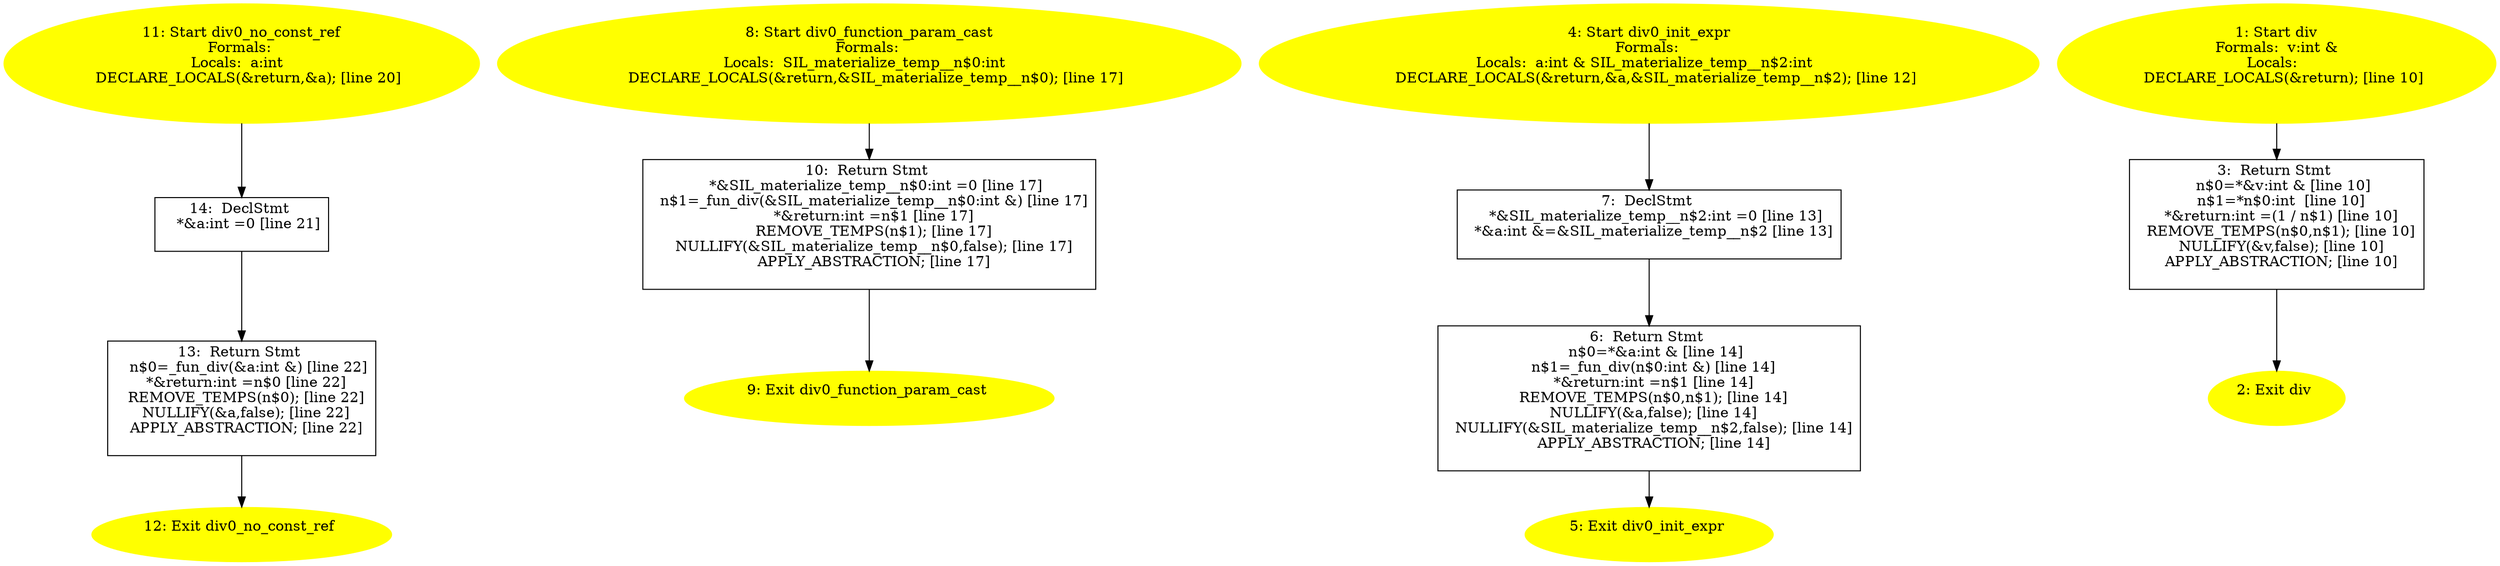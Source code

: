 digraph iCFG {
14 [label="14:  DeclStmt \n   *&a:int =0 [line 21]\n " shape="box"]
	

	 14 -> 13 ;
13 [label="13:  Return Stmt \n   n$0=_fun_div(&a:int &) [line 22]\n  *&return:int =n$0 [line 22]\n  REMOVE_TEMPS(n$0); [line 22]\n  NULLIFY(&a,false); [line 22]\n  APPLY_ABSTRACTION; [line 22]\n " shape="box"]
	

	 13 -> 12 ;
12 [label="12: Exit div0_no_const_ref \n  " color=yellow style=filled]
	

11 [label="11: Start div0_no_const_ref\nFormals: \nLocals:  a:int  \n   DECLARE_LOCALS(&return,&a); [line 20]\n " color=yellow style=filled]
	

	 11 -> 14 ;
10 [label="10:  Return Stmt \n   *&SIL_materialize_temp__n$0:int =0 [line 17]\n  n$1=_fun_div(&SIL_materialize_temp__n$0:int &) [line 17]\n  *&return:int =n$1 [line 17]\n  REMOVE_TEMPS(n$1); [line 17]\n  NULLIFY(&SIL_materialize_temp__n$0,false); [line 17]\n  APPLY_ABSTRACTION; [line 17]\n " shape="box"]
	

	 10 -> 9 ;
9 [label="9: Exit div0_function_param_cast \n  " color=yellow style=filled]
	

8 [label="8: Start div0_function_param_cast\nFormals: \nLocals:  SIL_materialize_temp__n$0:int  \n   DECLARE_LOCALS(&return,&SIL_materialize_temp__n$0); [line 17]\n " color=yellow style=filled]
	

	 8 -> 10 ;
7 [label="7:  DeclStmt \n   *&SIL_materialize_temp__n$2:int =0 [line 13]\n  *&a:int &=&SIL_materialize_temp__n$2 [line 13]\n " shape="box"]
	

	 7 -> 6 ;
6 [label="6:  Return Stmt \n   n$0=*&a:int & [line 14]\n  n$1=_fun_div(n$0:int &) [line 14]\n  *&return:int =n$1 [line 14]\n  REMOVE_TEMPS(n$0,n$1); [line 14]\n  NULLIFY(&a,false); [line 14]\n  NULLIFY(&SIL_materialize_temp__n$2,false); [line 14]\n  APPLY_ABSTRACTION; [line 14]\n " shape="box"]
	

	 6 -> 5 ;
5 [label="5: Exit div0_init_expr \n  " color=yellow style=filled]
	

4 [label="4: Start div0_init_expr\nFormals: \nLocals:  a:int & SIL_materialize_temp__n$2:int  \n   DECLARE_LOCALS(&return,&a,&SIL_materialize_temp__n$2); [line 12]\n " color=yellow style=filled]
	

	 4 -> 7 ;
3 [label="3:  Return Stmt \n   n$0=*&v:int & [line 10]\n  n$1=*n$0:int  [line 10]\n  *&return:int =(1 / n$1) [line 10]\n  REMOVE_TEMPS(n$0,n$1); [line 10]\n  NULLIFY(&v,false); [line 10]\n  APPLY_ABSTRACTION; [line 10]\n " shape="box"]
	

	 3 -> 2 ;
2 [label="2: Exit div \n  " color=yellow style=filled]
	

1 [label="1: Start div\nFormals:  v:int &\nLocals:  \n   DECLARE_LOCALS(&return); [line 10]\n " color=yellow style=filled]
	

	 1 -> 3 ;
}
